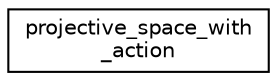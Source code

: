 digraph "Graphical Class Hierarchy"
{
  edge [fontname="Helvetica",fontsize="10",labelfontname="Helvetica",labelfontsize="10"];
  node [fontname="Helvetica",fontsize="10",shape=record];
  rankdir="LR";
  Node0 [label="projective_space_with\l_action",height=0.2,width=0.4,color="black", fillcolor="white", style="filled",URL="$d5/d37/classprojective__space__with__action.html"];
}
